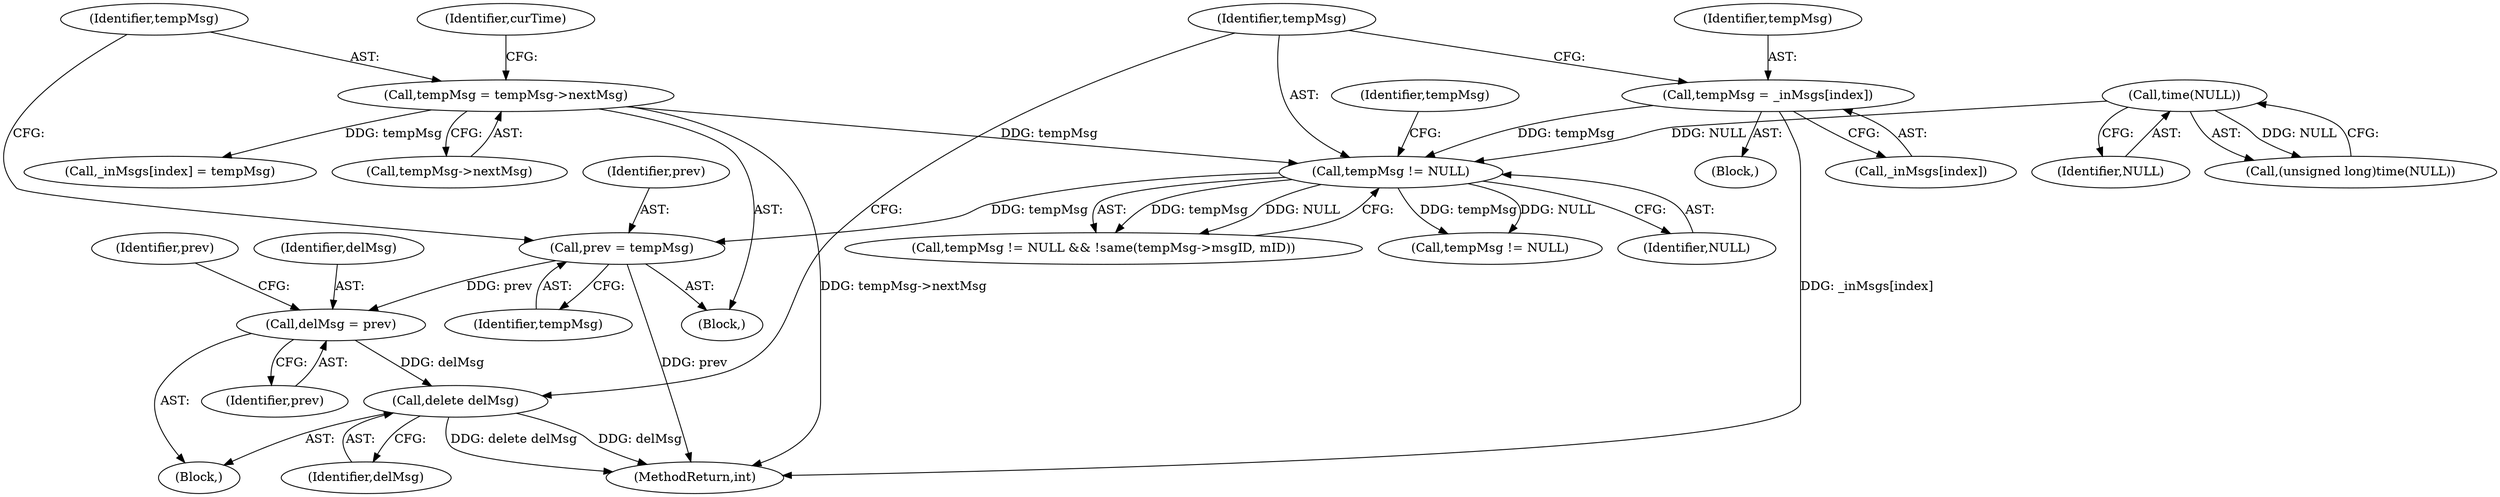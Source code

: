digraph "0_htcondor_5e5571d1a431eb3c61977b6dd6ec90186ef79867_2@pointer" {
"1000329" [label="(Call,delMsg = prev)"];
"1000305" [label="(Call,prev = tempMsg)"];
"1000295" [label="(Call,tempMsg != NULL)"];
"1000308" [label="(Call,tempMsg = tempMsg->nextMsg)"];
"1000288" [label="(Call,tempMsg = _inMsgs[index])"];
"1000270" [label="(Call,time(NULL))"];
"1000389" [label="(Call,delete delMsg)"];
"1000268" [label="(Call,(unsigned long)time(NULL))"];
"1000306" [label="(Identifier,prev)"];
"1000333" [label="(Identifier,prev)"];
"1000316" [label="(Identifier,curTime)"];
"1000309" [label="(Identifier,tempMsg)"];
"1000321" [label="(Block,)"];
"1000109" [label="(Block,)"];
"1000330" [label="(Identifier,delMsg)"];
"1000390" [label="(Identifier,delMsg)"];
"1000296" [label="(Identifier,tempMsg)"];
"1000294" [label="(Call,tempMsg != NULL && !same(tempMsg->msgID, mID))"];
"1000301" [label="(Identifier,tempMsg)"];
"1000271" [label="(Identifier,NULL)"];
"1000307" [label="(Identifier,tempMsg)"];
"1000270" [label="(Call,time(NULL))"];
"1000389" [label="(Call,delete delMsg)"];
"1000308" [label="(Call,tempMsg = tempMsg->nextMsg)"];
"1000288" [label="(Call,tempMsg = _inMsgs[index])"];
"1000305" [label="(Call,prev = tempMsg)"];
"1000295" [label="(Call,tempMsg != NULL)"];
"1000290" [label="(Call,_inMsgs[index])"];
"1000289" [label="(Identifier,tempMsg)"];
"1000329" [label="(Call,delMsg = prev)"];
"1000392" [label="(Call,tempMsg != NULL)"];
"1000310" [label="(Call,tempMsg->nextMsg)"];
"1000304" [label="(Block,)"];
"1000347" [label="(Call,_inMsgs[index] = tempMsg)"];
"1000490" [label="(MethodReturn,int)"];
"1000297" [label="(Identifier,NULL)"];
"1000331" [label="(Identifier,prev)"];
"1000329" -> "1000321"  [label="AST: "];
"1000329" -> "1000331"  [label="CFG: "];
"1000330" -> "1000329"  [label="AST: "];
"1000331" -> "1000329"  [label="AST: "];
"1000333" -> "1000329"  [label="CFG: "];
"1000305" -> "1000329"  [label="DDG: prev"];
"1000329" -> "1000389"  [label="DDG: delMsg"];
"1000305" -> "1000304"  [label="AST: "];
"1000305" -> "1000307"  [label="CFG: "];
"1000306" -> "1000305"  [label="AST: "];
"1000307" -> "1000305"  [label="AST: "];
"1000309" -> "1000305"  [label="CFG: "];
"1000305" -> "1000490"  [label="DDG: prev"];
"1000295" -> "1000305"  [label="DDG: tempMsg"];
"1000295" -> "1000294"  [label="AST: "];
"1000295" -> "1000297"  [label="CFG: "];
"1000296" -> "1000295"  [label="AST: "];
"1000297" -> "1000295"  [label="AST: "];
"1000301" -> "1000295"  [label="CFG: "];
"1000294" -> "1000295"  [label="CFG: "];
"1000295" -> "1000294"  [label="DDG: tempMsg"];
"1000295" -> "1000294"  [label="DDG: NULL"];
"1000308" -> "1000295"  [label="DDG: tempMsg"];
"1000288" -> "1000295"  [label="DDG: tempMsg"];
"1000270" -> "1000295"  [label="DDG: NULL"];
"1000295" -> "1000392"  [label="DDG: tempMsg"];
"1000295" -> "1000392"  [label="DDG: NULL"];
"1000308" -> "1000304"  [label="AST: "];
"1000308" -> "1000310"  [label="CFG: "];
"1000309" -> "1000308"  [label="AST: "];
"1000310" -> "1000308"  [label="AST: "];
"1000316" -> "1000308"  [label="CFG: "];
"1000308" -> "1000490"  [label="DDG: tempMsg->nextMsg"];
"1000308" -> "1000347"  [label="DDG: tempMsg"];
"1000288" -> "1000109"  [label="AST: "];
"1000288" -> "1000290"  [label="CFG: "];
"1000289" -> "1000288"  [label="AST: "];
"1000290" -> "1000288"  [label="AST: "];
"1000296" -> "1000288"  [label="CFG: "];
"1000288" -> "1000490"  [label="DDG: _inMsgs[index]"];
"1000270" -> "1000268"  [label="AST: "];
"1000270" -> "1000271"  [label="CFG: "];
"1000271" -> "1000270"  [label="AST: "];
"1000268" -> "1000270"  [label="CFG: "];
"1000270" -> "1000268"  [label="DDG: NULL"];
"1000389" -> "1000321"  [label="AST: "];
"1000389" -> "1000390"  [label="CFG: "];
"1000390" -> "1000389"  [label="AST: "];
"1000296" -> "1000389"  [label="CFG: "];
"1000389" -> "1000490"  [label="DDG: delete delMsg"];
"1000389" -> "1000490"  [label="DDG: delMsg"];
}

